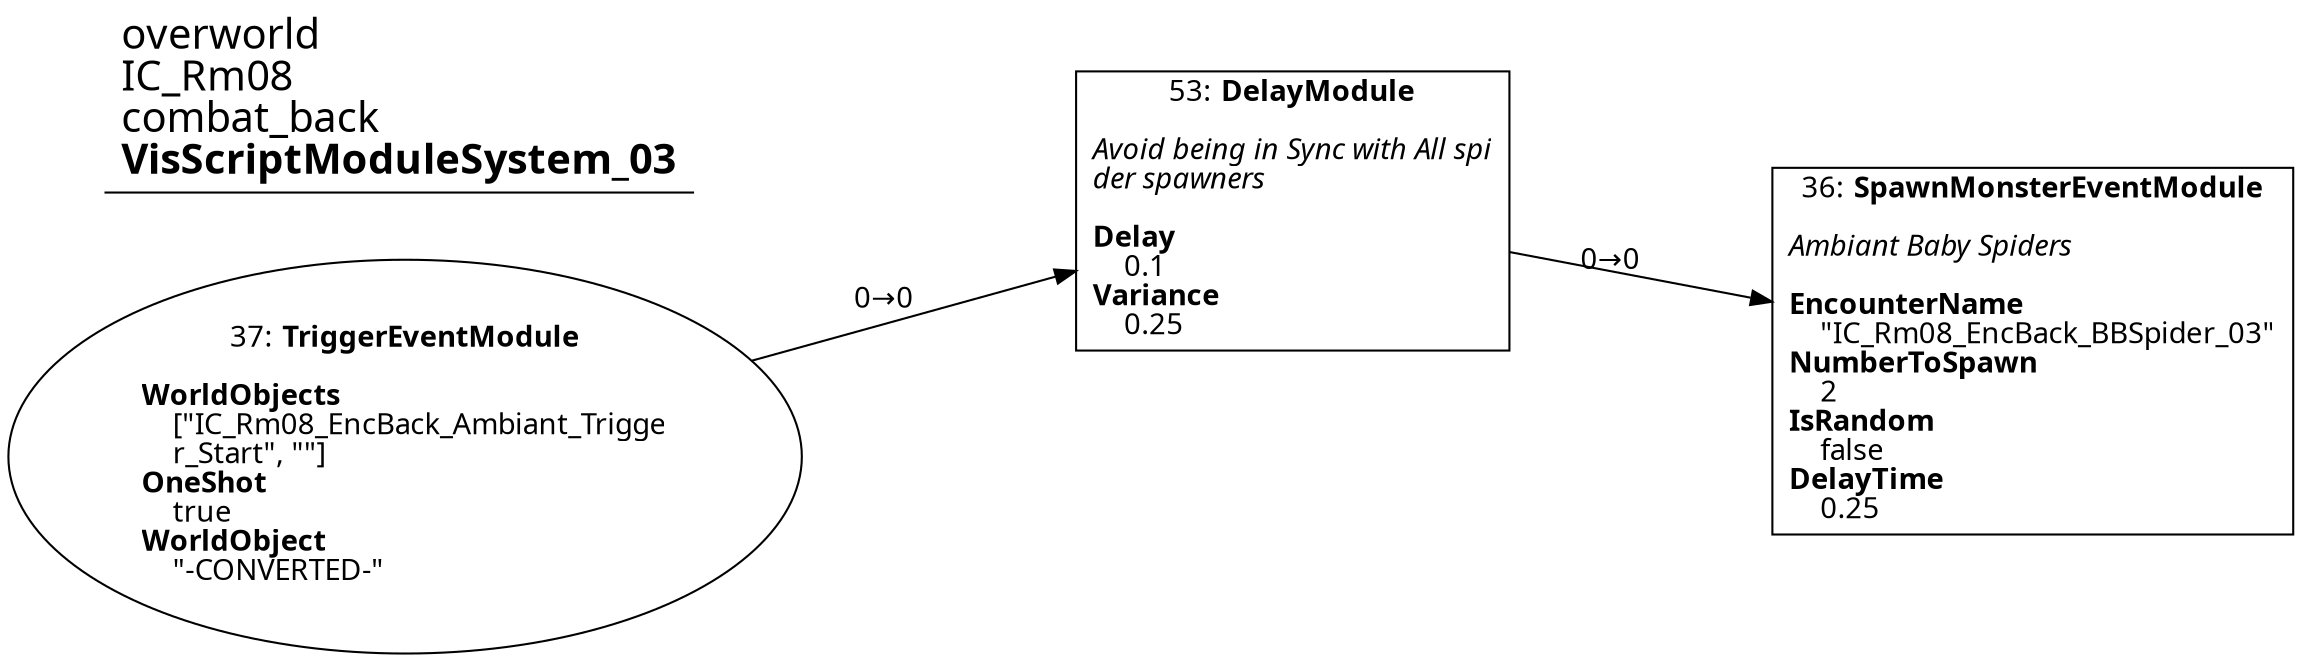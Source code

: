 digraph {
    layout = fdp;
    overlap = prism;
    sep = "+16";
    splines = spline;

    node [ shape = box ];

    graph [ fontname = "Segoe UI" ];
    node [ fontname = "Segoe UI" ];
    edge [ fontname = "Segoe UI" ];

    36 [ label = <36: <b>SpawnMonsterEventModule</b><br/><br/><i>Ambiant Baby Spiders<br align="left"/></i><br align="left"/><b>EncounterName</b><br align="left"/>    &quot;IC_Rm08_EncBack_BBSpider_03&quot;<br align="left"/><b>NumberToSpawn</b><br align="left"/>    2<br align="left"/><b>IsRandom</b><br align="left"/>    false<br align="left"/><b>DelayTime</b><br align="left"/>    0.25<br align="left"/>> ];
    36 [ pos = "0.172,0.615!" ];

    37 [ label = <37: <b>TriggerEventModule</b><br/><br/><b>WorldObjects</b><br align="left"/>    [&quot;IC_Rm08_EncBack_Ambiant_Trigge<br align="left"/>    r_Start&quot;, &quot;&quot;]<br align="left"/><b>OneShot</b><br align="left"/>    true<br align="left"/><b>WorldObject</b><br align="left"/>    &quot;-CONVERTED-&quot;<br align="left"/>> ];
    37 [ shape = oval ]
    37 [ pos = "-0.537,0.61600006!" ];
    37 -> 53 [ label = "0→0" ];

    53 [ label = <53: <b>DelayModule</b><br/><br/><i>Avoid being in Sync with All spi<br align="left"/>der spawners<br align="left"/></i><br align="left"/><b>Delay</b><br align="left"/>    0.1<br align="left"/><b>Variance</b><br align="left"/>    0.25<br align="left"/>> ];
    53 [ pos = "-0.15,0.67600006!" ];
    53 -> 36 [ label = "0→0" ];

    title [ pos = "-0.53800005,0.67700005!" ];
    title [ shape = underline ];
    title [ label = <<font point-size="20">overworld<br align="left"/>IC_Rm08<br align="left"/>combat_back<br align="left"/><b>VisScriptModuleSystem_03</b><br align="left"/></font>> ];
}
